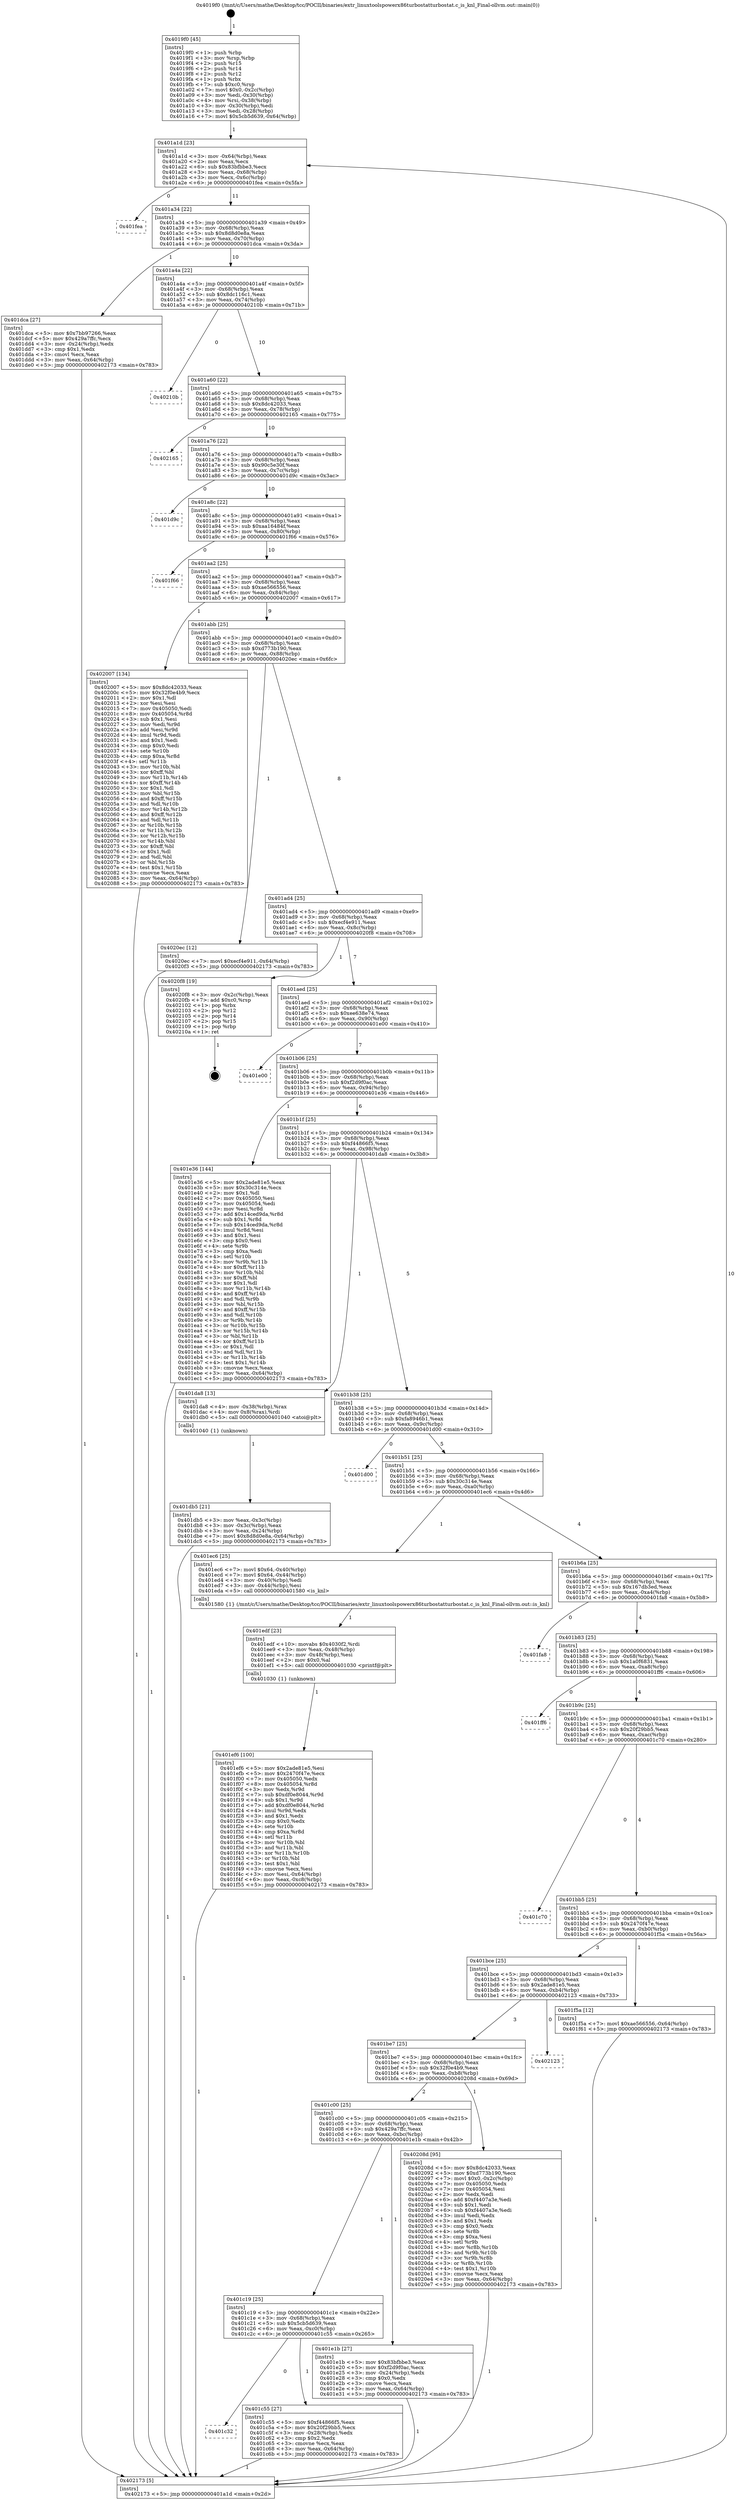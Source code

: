 digraph "0x4019f0" {
  label = "0x4019f0 (/mnt/c/Users/mathe/Desktop/tcc/POCII/binaries/extr_linuxtoolspowerx86turbostatturbostat.c_is_knl_Final-ollvm.out::main(0))"
  labelloc = "t"
  node[shape=record]

  Entry [label="",width=0.3,height=0.3,shape=circle,fillcolor=black,style=filled]
  "0x401a1d" [label="{
     0x401a1d [23]\l
     | [instrs]\l
     &nbsp;&nbsp;0x401a1d \<+3\>: mov -0x64(%rbp),%eax\l
     &nbsp;&nbsp;0x401a20 \<+2\>: mov %eax,%ecx\l
     &nbsp;&nbsp;0x401a22 \<+6\>: sub $0x83bfbbe3,%ecx\l
     &nbsp;&nbsp;0x401a28 \<+3\>: mov %eax,-0x68(%rbp)\l
     &nbsp;&nbsp;0x401a2b \<+3\>: mov %ecx,-0x6c(%rbp)\l
     &nbsp;&nbsp;0x401a2e \<+6\>: je 0000000000401fea \<main+0x5fa\>\l
  }"]
  "0x401fea" [label="{
     0x401fea\l
  }", style=dashed]
  "0x401a34" [label="{
     0x401a34 [22]\l
     | [instrs]\l
     &nbsp;&nbsp;0x401a34 \<+5\>: jmp 0000000000401a39 \<main+0x49\>\l
     &nbsp;&nbsp;0x401a39 \<+3\>: mov -0x68(%rbp),%eax\l
     &nbsp;&nbsp;0x401a3c \<+5\>: sub $0x8d8d0e8a,%eax\l
     &nbsp;&nbsp;0x401a41 \<+3\>: mov %eax,-0x70(%rbp)\l
     &nbsp;&nbsp;0x401a44 \<+6\>: je 0000000000401dca \<main+0x3da\>\l
  }"]
  Exit [label="",width=0.3,height=0.3,shape=circle,fillcolor=black,style=filled,peripheries=2]
  "0x401dca" [label="{
     0x401dca [27]\l
     | [instrs]\l
     &nbsp;&nbsp;0x401dca \<+5\>: mov $0x7bb97266,%eax\l
     &nbsp;&nbsp;0x401dcf \<+5\>: mov $0x429a7ffc,%ecx\l
     &nbsp;&nbsp;0x401dd4 \<+3\>: mov -0x24(%rbp),%edx\l
     &nbsp;&nbsp;0x401dd7 \<+3\>: cmp $0x1,%edx\l
     &nbsp;&nbsp;0x401dda \<+3\>: cmovl %ecx,%eax\l
     &nbsp;&nbsp;0x401ddd \<+3\>: mov %eax,-0x64(%rbp)\l
     &nbsp;&nbsp;0x401de0 \<+5\>: jmp 0000000000402173 \<main+0x783\>\l
  }"]
  "0x401a4a" [label="{
     0x401a4a [22]\l
     | [instrs]\l
     &nbsp;&nbsp;0x401a4a \<+5\>: jmp 0000000000401a4f \<main+0x5f\>\l
     &nbsp;&nbsp;0x401a4f \<+3\>: mov -0x68(%rbp),%eax\l
     &nbsp;&nbsp;0x401a52 \<+5\>: sub $0x8dc116c1,%eax\l
     &nbsp;&nbsp;0x401a57 \<+3\>: mov %eax,-0x74(%rbp)\l
     &nbsp;&nbsp;0x401a5a \<+6\>: je 000000000040210b \<main+0x71b\>\l
  }"]
  "0x401ef6" [label="{
     0x401ef6 [100]\l
     | [instrs]\l
     &nbsp;&nbsp;0x401ef6 \<+5\>: mov $0x2ade81e5,%esi\l
     &nbsp;&nbsp;0x401efb \<+5\>: mov $0x2470f47e,%ecx\l
     &nbsp;&nbsp;0x401f00 \<+7\>: mov 0x405050,%edx\l
     &nbsp;&nbsp;0x401f07 \<+8\>: mov 0x405054,%r8d\l
     &nbsp;&nbsp;0x401f0f \<+3\>: mov %edx,%r9d\l
     &nbsp;&nbsp;0x401f12 \<+7\>: sub $0xdf0e8044,%r9d\l
     &nbsp;&nbsp;0x401f19 \<+4\>: sub $0x1,%r9d\l
     &nbsp;&nbsp;0x401f1d \<+7\>: add $0xdf0e8044,%r9d\l
     &nbsp;&nbsp;0x401f24 \<+4\>: imul %r9d,%edx\l
     &nbsp;&nbsp;0x401f28 \<+3\>: and $0x1,%edx\l
     &nbsp;&nbsp;0x401f2b \<+3\>: cmp $0x0,%edx\l
     &nbsp;&nbsp;0x401f2e \<+4\>: sete %r10b\l
     &nbsp;&nbsp;0x401f32 \<+4\>: cmp $0xa,%r8d\l
     &nbsp;&nbsp;0x401f36 \<+4\>: setl %r11b\l
     &nbsp;&nbsp;0x401f3a \<+3\>: mov %r10b,%bl\l
     &nbsp;&nbsp;0x401f3d \<+3\>: and %r11b,%bl\l
     &nbsp;&nbsp;0x401f40 \<+3\>: xor %r11b,%r10b\l
     &nbsp;&nbsp;0x401f43 \<+3\>: or %r10b,%bl\l
     &nbsp;&nbsp;0x401f46 \<+3\>: test $0x1,%bl\l
     &nbsp;&nbsp;0x401f49 \<+3\>: cmovne %ecx,%esi\l
     &nbsp;&nbsp;0x401f4c \<+3\>: mov %esi,-0x64(%rbp)\l
     &nbsp;&nbsp;0x401f4f \<+6\>: mov %eax,-0xc8(%rbp)\l
     &nbsp;&nbsp;0x401f55 \<+5\>: jmp 0000000000402173 \<main+0x783\>\l
  }"]
  "0x40210b" [label="{
     0x40210b\l
  }", style=dashed]
  "0x401a60" [label="{
     0x401a60 [22]\l
     | [instrs]\l
     &nbsp;&nbsp;0x401a60 \<+5\>: jmp 0000000000401a65 \<main+0x75\>\l
     &nbsp;&nbsp;0x401a65 \<+3\>: mov -0x68(%rbp),%eax\l
     &nbsp;&nbsp;0x401a68 \<+5\>: sub $0x8dc42033,%eax\l
     &nbsp;&nbsp;0x401a6d \<+3\>: mov %eax,-0x78(%rbp)\l
     &nbsp;&nbsp;0x401a70 \<+6\>: je 0000000000402165 \<main+0x775\>\l
  }"]
  "0x401edf" [label="{
     0x401edf [23]\l
     | [instrs]\l
     &nbsp;&nbsp;0x401edf \<+10\>: movabs $0x4030f2,%rdi\l
     &nbsp;&nbsp;0x401ee9 \<+3\>: mov %eax,-0x48(%rbp)\l
     &nbsp;&nbsp;0x401eec \<+3\>: mov -0x48(%rbp),%esi\l
     &nbsp;&nbsp;0x401eef \<+2\>: mov $0x0,%al\l
     &nbsp;&nbsp;0x401ef1 \<+5\>: call 0000000000401030 \<printf@plt\>\l
     | [calls]\l
     &nbsp;&nbsp;0x401030 \{1\} (unknown)\l
  }"]
  "0x402165" [label="{
     0x402165\l
  }", style=dashed]
  "0x401a76" [label="{
     0x401a76 [22]\l
     | [instrs]\l
     &nbsp;&nbsp;0x401a76 \<+5\>: jmp 0000000000401a7b \<main+0x8b\>\l
     &nbsp;&nbsp;0x401a7b \<+3\>: mov -0x68(%rbp),%eax\l
     &nbsp;&nbsp;0x401a7e \<+5\>: sub $0x90c5e30f,%eax\l
     &nbsp;&nbsp;0x401a83 \<+3\>: mov %eax,-0x7c(%rbp)\l
     &nbsp;&nbsp;0x401a86 \<+6\>: je 0000000000401d9c \<main+0x3ac\>\l
  }"]
  "0x401db5" [label="{
     0x401db5 [21]\l
     | [instrs]\l
     &nbsp;&nbsp;0x401db5 \<+3\>: mov %eax,-0x3c(%rbp)\l
     &nbsp;&nbsp;0x401db8 \<+3\>: mov -0x3c(%rbp),%eax\l
     &nbsp;&nbsp;0x401dbb \<+3\>: mov %eax,-0x24(%rbp)\l
     &nbsp;&nbsp;0x401dbe \<+7\>: movl $0x8d8d0e8a,-0x64(%rbp)\l
     &nbsp;&nbsp;0x401dc5 \<+5\>: jmp 0000000000402173 \<main+0x783\>\l
  }"]
  "0x401d9c" [label="{
     0x401d9c\l
  }", style=dashed]
  "0x401a8c" [label="{
     0x401a8c [22]\l
     | [instrs]\l
     &nbsp;&nbsp;0x401a8c \<+5\>: jmp 0000000000401a91 \<main+0xa1\>\l
     &nbsp;&nbsp;0x401a91 \<+3\>: mov -0x68(%rbp),%eax\l
     &nbsp;&nbsp;0x401a94 \<+5\>: sub $0xaa16484f,%eax\l
     &nbsp;&nbsp;0x401a99 \<+3\>: mov %eax,-0x80(%rbp)\l
     &nbsp;&nbsp;0x401a9c \<+6\>: je 0000000000401f66 \<main+0x576\>\l
  }"]
  "0x4019f0" [label="{
     0x4019f0 [45]\l
     | [instrs]\l
     &nbsp;&nbsp;0x4019f0 \<+1\>: push %rbp\l
     &nbsp;&nbsp;0x4019f1 \<+3\>: mov %rsp,%rbp\l
     &nbsp;&nbsp;0x4019f4 \<+2\>: push %r15\l
     &nbsp;&nbsp;0x4019f6 \<+2\>: push %r14\l
     &nbsp;&nbsp;0x4019f8 \<+2\>: push %r12\l
     &nbsp;&nbsp;0x4019fa \<+1\>: push %rbx\l
     &nbsp;&nbsp;0x4019fb \<+7\>: sub $0xc0,%rsp\l
     &nbsp;&nbsp;0x401a02 \<+7\>: movl $0x0,-0x2c(%rbp)\l
     &nbsp;&nbsp;0x401a09 \<+3\>: mov %edi,-0x30(%rbp)\l
     &nbsp;&nbsp;0x401a0c \<+4\>: mov %rsi,-0x38(%rbp)\l
     &nbsp;&nbsp;0x401a10 \<+3\>: mov -0x30(%rbp),%edi\l
     &nbsp;&nbsp;0x401a13 \<+3\>: mov %edi,-0x28(%rbp)\l
     &nbsp;&nbsp;0x401a16 \<+7\>: movl $0x5cb5d639,-0x64(%rbp)\l
  }"]
  "0x401f66" [label="{
     0x401f66\l
  }", style=dashed]
  "0x401aa2" [label="{
     0x401aa2 [25]\l
     | [instrs]\l
     &nbsp;&nbsp;0x401aa2 \<+5\>: jmp 0000000000401aa7 \<main+0xb7\>\l
     &nbsp;&nbsp;0x401aa7 \<+3\>: mov -0x68(%rbp),%eax\l
     &nbsp;&nbsp;0x401aaa \<+5\>: sub $0xae566556,%eax\l
     &nbsp;&nbsp;0x401aaf \<+6\>: mov %eax,-0x84(%rbp)\l
     &nbsp;&nbsp;0x401ab5 \<+6\>: je 0000000000402007 \<main+0x617\>\l
  }"]
  "0x402173" [label="{
     0x402173 [5]\l
     | [instrs]\l
     &nbsp;&nbsp;0x402173 \<+5\>: jmp 0000000000401a1d \<main+0x2d\>\l
  }"]
  "0x402007" [label="{
     0x402007 [134]\l
     | [instrs]\l
     &nbsp;&nbsp;0x402007 \<+5\>: mov $0x8dc42033,%eax\l
     &nbsp;&nbsp;0x40200c \<+5\>: mov $0x32f0e4b9,%ecx\l
     &nbsp;&nbsp;0x402011 \<+2\>: mov $0x1,%dl\l
     &nbsp;&nbsp;0x402013 \<+2\>: xor %esi,%esi\l
     &nbsp;&nbsp;0x402015 \<+7\>: mov 0x405050,%edi\l
     &nbsp;&nbsp;0x40201c \<+8\>: mov 0x405054,%r8d\l
     &nbsp;&nbsp;0x402024 \<+3\>: sub $0x1,%esi\l
     &nbsp;&nbsp;0x402027 \<+3\>: mov %edi,%r9d\l
     &nbsp;&nbsp;0x40202a \<+3\>: add %esi,%r9d\l
     &nbsp;&nbsp;0x40202d \<+4\>: imul %r9d,%edi\l
     &nbsp;&nbsp;0x402031 \<+3\>: and $0x1,%edi\l
     &nbsp;&nbsp;0x402034 \<+3\>: cmp $0x0,%edi\l
     &nbsp;&nbsp;0x402037 \<+4\>: sete %r10b\l
     &nbsp;&nbsp;0x40203b \<+4\>: cmp $0xa,%r8d\l
     &nbsp;&nbsp;0x40203f \<+4\>: setl %r11b\l
     &nbsp;&nbsp;0x402043 \<+3\>: mov %r10b,%bl\l
     &nbsp;&nbsp;0x402046 \<+3\>: xor $0xff,%bl\l
     &nbsp;&nbsp;0x402049 \<+3\>: mov %r11b,%r14b\l
     &nbsp;&nbsp;0x40204c \<+4\>: xor $0xff,%r14b\l
     &nbsp;&nbsp;0x402050 \<+3\>: xor $0x1,%dl\l
     &nbsp;&nbsp;0x402053 \<+3\>: mov %bl,%r15b\l
     &nbsp;&nbsp;0x402056 \<+4\>: and $0xff,%r15b\l
     &nbsp;&nbsp;0x40205a \<+3\>: and %dl,%r10b\l
     &nbsp;&nbsp;0x40205d \<+3\>: mov %r14b,%r12b\l
     &nbsp;&nbsp;0x402060 \<+4\>: and $0xff,%r12b\l
     &nbsp;&nbsp;0x402064 \<+3\>: and %dl,%r11b\l
     &nbsp;&nbsp;0x402067 \<+3\>: or %r10b,%r15b\l
     &nbsp;&nbsp;0x40206a \<+3\>: or %r11b,%r12b\l
     &nbsp;&nbsp;0x40206d \<+3\>: xor %r12b,%r15b\l
     &nbsp;&nbsp;0x402070 \<+3\>: or %r14b,%bl\l
     &nbsp;&nbsp;0x402073 \<+3\>: xor $0xff,%bl\l
     &nbsp;&nbsp;0x402076 \<+3\>: or $0x1,%dl\l
     &nbsp;&nbsp;0x402079 \<+2\>: and %dl,%bl\l
     &nbsp;&nbsp;0x40207b \<+3\>: or %bl,%r15b\l
     &nbsp;&nbsp;0x40207e \<+4\>: test $0x1,%r15b\l
     &nbsp;&nbsp;0x402082 \<+3\>: cmovne %ecx,%eax\l
     &nbsp;&nbsp;0x402085 \<+3\>: mov %eax,-0x64(%rbp)\l
     &nbsp;&nbsp;0x402088 \<+5\>: jmp 0000000000402173 \<main+0x783\>\l
  }"]
  "0x401abb" [label="{
     0x401abb [25]\l
     | [instrs]\l
     &nbsp;&nbsp;0x401abb \<+5\>: jmp 0000000000401ac0 \<main+0xd0\>\l
     &nbsp;&nbsp;0x401ac0 \<+3\>: mov -0x68(%rbp),%eax\l
     &nbsp;&nbsp;0x401ac3 \<+5\>: sub $0xd773b190,%eax\l
     &nbsp;&nbsp;0x401ac8 \<+6\>: mov %eax,-0x88(%rbp)\l
     &nbsp;&nbsp;0x401ace \<+6\>: je 00000000004020ec \<main+0x6fc\>\l
  }"]
  "0x401c32" [label="{
     0x401c32\l
  }", style=dashed]
  "0x4020ec" [label="{
     0x4020ec [12]\l
     | [instrs]\l
     &nbsp;&nbsp;0x4020ec \<+7\>: movl $0xecf4e911,-0x64(%rbp)\l
     &nbsp;&nbsp;0x4020f3 \<+5\>: jmp 0000000000402173 \<main+0x783\>\l
  }"]
  "0x401ad4" [label="{
     0x401ad4 [25]\l
     | [instrs]\l
     &nbsp;&nbsp;0x401ad4 \<+5\>: jmp 0000000000401ad9 \<main+0xe9\>\l
     &nbsp;&nbsp;0x401ad9 \<+3\>: mov -0x68(%rbp),%eax\l
     &nbsp;&nbsp;0x401adc \<+5\>: sub $0xecf4e911,%eax\l
     &nbsp;&nbsp;0x401ae1 \<+6\>: mov %eax,-0x8c(%rbp)\l
     &nbsp;&nbsp;0x401ae7 \<+6\>: je 00000000004020f8 \<main+0x708\>\l
  }"]
  "0x401c55" [label="{
     0x401c55 [27]\l
     | [instrs]\l
     &nbsp;&nbsp;0x401c55 \<+5\>: mov $0xf44866f5,%eax\l
     &nbsp;&nbsp;0x401c5a \<+5\>: mov $0x20f29bb5,%ecx\l
     &nbsp;&nbsp;0x401c5f \<+3\>: mov -0x28(%rbp),%edx\l
     &nbsp;&nbsp;0x401c62 \<+3\>: cmp $0x2,%edx\l
     &nbsp;&nbsp;0x401c65 \<+3\>: cmovne %ecx,%eax\l
     &nbsp;&nbsp;0x401c68 \<+3\>: mov %eax,-0x64(%rbp)\l
     &nbsp;&nbsp;0x401c6b \<+5\>: jmp 0000000000402173 \<main+0x783\>\l
  }"]
  "0x4020f8" [label="{
     0x4020f8 [19]\l
     | [instrs]\l
     &nbsp;&nbsp;0x4020f8 \<+3\>: mov -0x2c(%rbp),%eax\l
     &nbsp;&nbsp;0x4020fb \<+7\>: add $0xc0,%rsp\l
     &nbsp;&nbsp;0x402102 \<+1\>: pop %rbx\l
     &nbsp;&nbsp;0x402103 \<+2\>: pop %r12\l
     &nbsp;&nbsp;0x402105 \<+2\>: pop %r14\l
     &nbsp;&nbsp;0x402107 \<+2\>: pop %r15\l
     &nbsp;&nbsp;0x402109 \<+1\>: pop %rbp\l
     &nbsp;&nbsp;0x40210a \<+1\>: ret\l
  }"]
  "0x401aed" [label="{
     0x401aed [25]\l
     | [instrs]\l
     &nbsp;&nbsp;0x401aed \<+5\>: jmp 0000000000401af2 \<main+0x102\>\l
     &nbsp;&nbsp;0x401af2 \<+3\>: mov -0x68(%rbp),%eax\l
     &nbsp;&nbsp;0x401af5 \<+5\>: sub $0xee638e74,%eax\l
     &nbsp;&nbsp;0x401afa \<+6\>: mov %eax,-0x90(%rbp)\l
     &nbsp;&nbsp;0x401b00 \<+6\>: je 0000000000401e00 \<main+0x410\>\l
  }"]
  "0x401c19" [label="{
     0x401c19 [25]\l
     | [instrs]\l
     &nbsp;&nbsp;0x401c19 \<+5\>: jmp 0000000000401c1e \<main+0x22e\>\l
     &nbsp;&nbsp;0x401c1e \<+3\>: mov -0x68(%rbp),%eax\l
     &nbsp;&nbsp;0x401c21 \<+5\>: sub $0x5cb5d639,%eax\l
     &nbsp;&nbsp;0x401c26 \<+6\>: mov %eax,-0xc0(%rbp)\l
     &nbsp;&nbsp;0x401c2c \<+6\>: je 0000000000401c55 \<main+0x265\>\l
  }"]
  "0x401e00" [label="{
     0x401e00\l
  }", style=dashed]
  "0x401b06" [label="{
     0x401b06 [25]\l
     | [instrs]\l
     &nbsp;&nbsp;0x401b06 \<+5\>: jmp 0000000000401b0b \<main+0x11b\>\l
     &nbsp;&nbsp;0x401b0b \<+3\>: mov -0x68(%rbp),%eax\l
     &nbsp;&nbsp;0x401b0e \<+5\>: sub $0xf2d9f0ac,%eax\l
     &nbsp;&nbsp;0x401b13 \<+6\>: mov %eax,-0x94(%rbp)\l
     &nbsp;&nbsp;0x401b19 \<+6\>: je 0000000000401e36 \<main+0x446\>\l
  }"]
  "0x401e1b" [label="{
     0x401e1b [27]\l
     | [instrs]\l
     &nbsp;&nbsp;0x401e1b \<+5\>: mov $0x83bfbbe3,%eax\l
     &nbsp;&nbsp;0x401e20 \<+5\>: mov $0xf2d9f0ac,%ecx\l
     &nbsp;&nbsp;0x401e25 \<+3\>: mov -0x24(%rbp),%edx\l
     &nbsp;&nbsp;0x401e28 \<+3\>: cmp $0x0,%edx\l
     &nbsp;&nbsp;0x401e2b \<+3\>: cmove %ecx,%eax\l
     &nbsp;&nbsp;0x401e2e \<+3\>: mov %eax,-0x64(%rbp)\l
     &nbsp;&nbsp;0x401e31 \<+5\>: jmp 0000000000402173 \<main+0x783\>\l
  }"]
  "0x401e36" [label="{
     0x401e36 [144]\l
     | [instrs]\l
     &nbsp;&nbsp;0x401e36 \<+5\>: mov $0x2ade81e5,%eax\l
     &nbsp;&nbsp;0x401e3b \<+5\>: mov $0x30c314e,%ecx\l
     &nbsp;&nbsp;0x401e40 \<+2\>: mov $0x1,%dl\l
     &nbsp;&nbsp;0x401e42 \<+7\>: mov 0x405050,%esi\l
     &nbsp;&nbsp;0x401e49 \<+7\>: mov 0x405054,%edi\l
     &nbsp;&nbsp;0x401e50 \<+3\>: mov %esi,%r8d\l
     &nbsp;&nbsp;0x401e53 \<+7\>: add $0x14ced9da,%r8d\l
     &nbsp;&nbsp;0x401e5a \<+4\>: sub $0x1,%r8d\l
     &nbsp;&nbsp;0x401e5e \<+7\>: sub $0x14ced9da,%r8d\l
     &nbsp;&nbsp;0x401e65 \<+4\>: imul %r8d,%esi\l
     &nbsp;&nbsp;0x401e69 \<+3\>: and $0x1,%esi\l
     &nbsp;&nbsp;0x401e6c \<+3\>: cmp $0x0,%esi\l
     &nbsp;&nbsp;0x401e6f \<+4\>: sete %r9b\l
     &nbsp;&nbsp;0x401e73 \<+3\>: cmp $0xa,%edi\l
     &nbsp;&nbsp;0x401e76 \<+4\>: setl %r10b\l
     &nbsp;&nbsp;0x401e7a \<+3\>: mov %r9b,%r11b\l
     &nbsp;&nbsp;0x401e7d \<+4\>: xor $0xff,%r11b\l
     &nbsp;&nbsp;0x401e81 \<+3\>: mov %r10b,%bl\l
     &nbsp;&nbsp;0x401e84 \<+3\>: xor $0xff,%bl\l
     &nbsp;&nbsp;0x401e87 \<+3\>: xor $0x1,%dl\l
     &nbsp;&nbsp;0x401e8a \<+3\>: mov %r11b,%r14b\l
     &nbsp;&nbsp;0x401e8d \<+4\>: and $0xff,%r14b\l
     &nbsp;&nbsp;0x401e91 \<+3\>: and %dl,%r9b\l
     &nbsp;&nbsp;0x401e94 \<+3\>: mov %bl,%r15b\l
     &nbsp;&nbsp;0x401e97 \<+4\>: and $0xff,%r15b\l
     &nbsp;&nbsp;0x401e9b \<+3\>: and %dl,%r10b\l
     &nbsp;&nbsp;0x401e9e \<+3\>: or %r9b,%r14b\l
     &nbsp;&nbsp;0x401ea1 \<+3\>: or %r10b,%r15b\l
     &nbsp;&nbsp;0x401ea4 \<+3\>: xor %r15b,%r14b\l
     &nbsp;&nbsp;0x401ea7 \<+3\>: or %bl,%r11b\l
     &nbsp;&nbsp;0x401eaa \<+4\>: xor $0xff,%r11b\l
     &nbsp;&nbsp;0x401eae \<+3\>: or $0x1,%dl\l
     &nbsp;&nbsp;0x401eb1 \<+3\>: and %dl,%r11b\l
     &nbsp;&nbsp;0x401eb4 \<+3\>: or %r11b,%r14b\l
     &nbsp;&nbsp;0x401eb7 \<+4\>: test $0x1,%r14b\l
     &nbsp;&nbsp;0x401ebb \<+3\>: cmovne %ecx,%eax\l
     &nbsp;&nbsp;0x401ebe \<+3\>: mov %eax,-0x64(%rbp)\l
     &nbsp;&nbsp;0x401ec1 \<+5\>: jmp 0000000000402173 \<main+0x783\>\l
  }"]
  "0x401b1f" [label="{
     0x401b1f [25]\l
     | [instrs]\l
     &nbsp;&nbsp;0x401b1f \<+5\>: jmp 0000000000401b24 \<main+0x134\>\l
     &nbsp;&nbsp;0x401b24 \<+3\>: mov -0x68(%rbp),%eax\l
     &nbsp;&nbsp;0x401b27 \<+5\>: sub $0xf44866f5,%eax\l
     &nbsp;&nbsp;0x401b2c \<+6\>: mov %eax,-0x98(%rbp)\l
     &nbsp;&nbsp;0x401b32 \<+6\>: je 0000000000401da8 \<main+0x3b8\>\l
  }"]
  "0x401c00" [label="{
     0x401c00 [25]\l
     | [instrs]\l
     &nbsp;&nbsp;0x401c00 \<+5\>: jmp 0000000000401c05 \<main+0x215\>\l
     &nbsp;&nbsp;0x401c05 \<+3\>: mov -0x68(%rbp),%eax\l
     &nbsp;&nbsp;0x401c08 \<+5\>: sub $0x429a7ffc,%eax\l
     &nbsp;&nbsp;0x401c0d \<+6\>: mov %eax,-0xbc(%rbp)\l
     &nbsp;&nbsp;0x401c13 \<+6\>: je 0000000000401e1b \<main+0x42b\>\l
  }"]
  "0x401da8" [label="{
     0x401da8 [13]\l
     | [instrs]\l
     &nbsp;&nbsp;0x401da8 \<+4\>: mov -0x38(%rbp),%rax\l
     &nbsp;&nbsp;0x401dac \<+4\>: mov 0x8(%rax),%rdi\l
     &nbsp;&nbsp;0x401db0 \<+5\>: call 0000000000401040 \<atoi@plt\>\l
     | [calls]\l
     &nbsp;&nbsp;0x401040 \{1\} (unknown)\l
  }"]
  "0x401b38" [label="{
     0x401b38 [25]\l
     | [instrs]\l
     &nbsp;&nbsp;0x401b38 \<+5\>: jmp 0000000000401b3d \<main+0x14d\>\l
     &nbsp;&nbsp;0x401b3d \<+3\>: mov -0x68(%rbp),%eax\l
     &nbsp;&nbsp;0x401b40 \<+5\>: sub $0xfa8946b1,%eax\l
     &nbsp;&nbsp;0x401b45 \<+6\>: mov %eax,-0x9c(%rbp)\l
     &nbsp;&nbsp;0x401b4b \<+6\>: je 0000000000401d00 \<main+0x310\>\l
  }"]
  "0x40208d" [label="{
     0x40208d [95]\l
     | [instrs]\l
     &nbsp;&nbsp;0x40208d \<+5\>: mov $0x8dc42033,%eax\l
     &nbsp;&nbsp;0x402092 \<+5\>: mov $0xd773b190,%ecx\l
     &nbsp;&nbsp;0x402097 \<+7\>: movl $0x0,-0x2c(%rbp)\l
     &nbsp;&nbsp;0x40209e \<+7\>: mov 0x405050,%edx\l
     &nbsp;&nbsp;0x4020a5 \<+7\>: mov 0x405054,%esi\l
     &nbsp;&nbsp;0x4020ac \<+2\>: mov %edx,%edi\l
     &nbsp;&nbsp;0x4020ae \<+6\>: add $0xf4407a3e,%edi\l
     &nbsp;&nbsp;0x4020b4 \<+3\>: sub $0x1,%edi\l
     &nbsp;&nbsp;0x4020b7 \<+6\>: sub $0xf4407a3e,%edi\l
     &nbsp;&nbsp;0x4020bd \<+3\>: imul %edi,%edx\l
     &nbsp;&nbsp;0x4020c0 \<+3\>: and $0x1,%edx\l
     &nbsp;&nbsp;0x4020c3 \<+3\>: cmp $0x0,%edx\l
     &nbsp;&nbsp;0x4020c6 \<+4\>: sete %r8b\l
     &nbsp;&nbsp;0x4020ca \<+3\>: cmp $0xa,%esi\l
     &nbsp;&nbsp;0x4020cd \<+4\>: setl %r9b\l
     &nbsp;&nbsp;0x4020d1 \<+3\>: mov %r8b,%r10b\l
     &nbsp;&nbsp;0x4020d4 \<+3\>: and %r9b,%r10b\l
     &nbsp;&nbsp;0x4020d7 \<+3\>: xor %r9b,%r8b\l
     &nbsp;&nbsp;0x4020da \<+3\>: or %r8b,%r10b\l
     &nbsp;&nbsp;0x4020dd \<+4\>: test $0x1,%r10b\l
     &nbsp;&nbsp;0x4020e1 \<+3\>: cmovne %ecx,%eax\l
     &nbsp;&nbsp;0x4020e4 \<+3\>: mov %eax,-0x64(%rbp)\l
     &nbsp;&nbsp;0x4020e7 \<+5\>: jmp 0000000000402173 \<main+0x783\>\l
  }"]
  "0x401d00" [label="{
     0x401d00\l
  }", style=dashed]
  "0x401b51" [label="{
     0x401b51 [25]\l
     | [instrs]\l
     &nbsp;&nbsp;0x401b51 \<+5\>: jmp 0000000000401b56 \<main+0x166\>\l
     &nbsp;&nbsp;0x401b56 \<+3\>: mov -0x68(%rbp),%eax\l
     &nbsp;&nbsp;0x401b59 \<+5\>: sub $0x30c314e,%eax\l
     &nbsp;&nbsp;0x401b5e \<+6\>: mov %eax,-0xa0(%rbp)\l
     &nbsp;&nbsp;0x401b64 \<+6\>: je 0000000000401ec6 \<main+0x4d6\>\l
  }"]
  "0x401be7" [label="{
     0x401be7 [25]\l
     | [instrs]\l
     &nbsp;&nbsp;0x401be7 \<+5\>: jmp 0000000000401bec \<main+0x1fc\>\l
     &nbsp;&nbsp;0x401bec \<+3\>: mov -0x68(%rbp),%eax\l
     &nbsp;&nbsp;0x401bef \<+5\>: sub $0x32f0e4b9,%eax\l
     &nbsp;&nbsp;0x401bf4 \<+6\>: mov %eax,-0xb8(%rbp)\l
     &nbsp;&nbsp;0x401bfa \<+6\>: je 000000000040208d \<main+0x69d\>\l
  }"]
  "0x401ec6" [label="{
     0x401ec6 [25]\l
     | [instrs]\l
     &nbsp;&nbsp;0x401ec6 \<+7\>: movl $0x64,-0x40(%rbp)\l
     &nbsp;&nbsp;0x401ecd \<+7\>: movl $0x64,-0x44(%rbp)\l
     &nbsp;&nbsp;0x401ed4 \<+3\>: mov -0x40(%rbp),%edi\l
     &nbsp;&nbsp;0x401ed7 \<+3\>: mov -0x44(%rbp),%esi\l
     &nbsp;&nbsp;0x401eda \<+5\>: call 0000000000401580 \<is_knl\>\l
     | [calls]\l
     &nbsp;&nbsp;0x401580 \{1\} (/mnt/c/Users/mathe/Desktop/tcc/POCII/binaries/extr_linuxtoolspowerx86turbostatturbostat.c_is_knl_Final-ollvm.out::is_knl)\l
  }"]
  "0x401b6a" [label="{
     0x401b6a [25]\l
     | [instrs]\l
     &nbsp;&nbsp;0x401b6a \<+5\>: jmp 0000000000401b6f \<main+0x17f\>\l
     &nbsp;&nbsp;0x401b6f \<+3\>: mov -0x68(%rbp),%eax\l
     &nbsp;&nbsp;0x401b72 \<+5\>: sub $0x167db3ed,%eax\l
     &nbsp;&nbsp;0x401b77 \<+6\>: mov %eax,-0xa4(%rbp)\l
     &nbsp;&nbsp;0x401b7d \<+6\>: je 0000000000401fa8 \<main+0x5b8\>\l
  }"]
  "0x402123" [label="{
     0x402123\l
  }", style=dashed]
  "0x401fa8" [label="{
     0x401fa8\l
  }", style=dashed]
  "0x401b83" [label="{
     0x401b83 [25]\l
     | [instrs]\l
     &nbsp;&nbsp;0x401b83 \<+5\>: jmp 0000000000401b88 \<main+0x198\>\l
     &nbsp;&nbsp;0x401b88 \<+3\>: mov -0x68(%rbp),%eax\l
     &nbsp;&nbsp;0x401b8b \<+5\>: sub $0x1a0f6831,%eax\l
     &nbsp;&nbsp;0x401b90 \<+6\>: mov %eax,-0xa8(%rbp)\l
     &nbsp;&nbsp;0x401b96 \<+6\>: je 0000000000401ff6 \<main+0x606\>\l
  }"]
  "0x401bce" [label="{
     0x401bce [25]\l
     | [instrs]\l
     &nbsp;&nbsp;0x401bce \<+5\>: jmp 0000000000401bd3 \<main+0x1e3\>\l
     &nbsp;&nbsp;0x401bd3 \<+3\>: mov -0x68(%rbp),%eax\l
     &nbsp;&nbsp;0x401bd6 \<+5\>: sub $0x2ade81e5,%eax\l
     &nbsp;&nbsp;0x401bdb \<+6\>: mov %eax,-0xb4(%rbp)\l
     &nbsp;&nbsp;0x401be1 \<+6\>: je 0000000000402123 \<main+0x733\>\l
  }"]
  "0x401ff6" [label="{
     0x401ff6\l
  }", style=dashed]
  "0x401b9c" [label="{
     0x401b9c [25]\l
     | [instrs]\l
     &nbsp;&nbsp;0x401b9c \<+5\>: jmp 0000000000401ba1 \<main+0x1b1\>\l
     &nbsp;&nbsp;0x401ba1 \<+3\>: mov -0x68(%rbp),%eax\l
     &nbsp;&nbsp;0x401ba4 \<+5\>: sub $0x20f29bb5,%eax\l
     &nbsp;&nbsp;0x401ba9 \<+6\>: mov %eax,-0xac(%rbp)\l
     &nbsp;&nbsp;0x401baf \<+6\>: je 0000000000401c70 \<main+0x280\>\l
  }"]
  "0x401f5a" [label="{
     0x401f5a [12]\l
     | [instrs]\l
     &nbsp;&nbsp;0x401f5a \<+7\>: movl $0xae566556,-0x64(%rbp)\l
     &nbsp;&nbsp;0x401f61 \<+5\>: jmp 0000000000402173 \<main+0x783\>\l
  }"]
  "0x401c70" [label="{
     0x401c70\l
  }", style=dashed]
  "0x401bb5" [label="{
     0x401bb5 [25]\l
     | [instrs]\l
     &nbsp;&nbsp;0x401bb5 \<+5\>: jmp 0000000000401bba \<main+0x1ca\>\l
     &nbsp;&nbsp;0x401bba \<+3\>: mov -0x68(%rbp),%eax\l
     &nbsp;&nbsp;0x401bbd \<+5\>: sub $0x2470f47e,%eax\l
     &nbsp;&nbsp;0x401bc2 \<+6\>: mov %eax,-0xb0(%rbp)\l
     &nbsp;&nbsp;0x401bc8 \<+6\>: je 0000000000401f5a \<main+0x56a\>\l
  }"]
  Entry -> "0x4019f0" [label=" 1"]
  "0x401a1d" -> "0x401fea" [label=" 0"]
  "0x401a1d" -> "0x401a34" [label=" 11"]
  "0x4020f8" -> Exit [label=" 1"]
  "0x401a34" -> "0x401dca" [label=" 1"]
  "0x401a34" -> "0x401a4a" [label=" 10"]
  "0x4020ec" -> "0x402173" [label=" 1"]
  "0x401a4a" -> "0x40210b" [label=" 0"]
  "0x401a4a" -> "0x401a60" [label=" 10"]
  "0x40208d" -> "0x402173" [label=" 1"]
  "0x401a60" -> "0x402165" [label=" 0"]
  "0x401a60" -> "0x401a76" [label=" 10"]
  "0x402007" -> "0x402173" [label=" 1"]
  "0x401a76" -> "0x401d9c" [label=" 0"]
  "0x401a76" -> "0x401a8c" [label=" 10"]
  "0x401f5a" -> "0x402173" [label=" 1"]
  "0x401a8c" -> "0x401f66" [label=" 0"]
  "0x401a8c" -> "0x401aa2" [label=" 10"]
  "0x401ef6" -> "0x402173" [label=" 1"]
  "0x401aa2" -> "0x402007" [label=" 1"]
  "0x401aa2" -> "0x401abb" [label=" 9"]
  "0x401edf" -> "0x401ef6" [label=" 1"]
  "0x401abb" -> "0x4020ec" [label=" 1"]
  "0x401abb" -> "0x401ad4" [label=" 8"]
  "0x401ec6" -> "0x401edf" [label=" 1"]
  "0x401ad4" -> "0x4020f8" [label=" 1"]
  "0x401ad4" -> "0x401aed" [label=" 7"]
  "0x401e36" -> "0x402173" [label=" 1"]
  "0x401aed" -> "0x401e00" [label=" 0"]
  "0x401aed" -> "0x401b06" [label=" 7"]
  "0x401dca" -> "0x402173" [label=" 1"]
  "0x401b06" -> "0x401e36" [label=" 1"]
  "0x401b06" -> "0x401b1f" [label=" 6"]
  "0x401db5" -> "0x402173" [label=" 1"]
  "0x401b1f" -> "0x401da8" [label=" 1"]
  "0x401b1f" -> "0x401b38" [label=" 5"]
  "0x402173" -> "0x401a1d" [label=" 10"]
  "0x401b38" -> "0x401d00" [label=" 0"]
  "0x401b38" -> "0x401b51" [label=" 5"]
  "0x4019f0" -> "0x401a1d" [label=" 1"]
  "0x401b51" -> "0x401ec6" [label=" 1"]
  "0x401b51" -> "0x401b6a" [label=" 4"]
  "0x401c19" -> "0x401c32" [label=" 0"]
  "0x401b6a" -> "0x401fa8" [label=" 0"]
  "0x401b6a" -> "0x401b83" [label=" 4"]
  "0x401c19" -> "0x401c55" [label=" 1"]
  "0x401b83" -> "0x401ff6" [label=" 0"]
  "0x401b83" -> "0x401b9c" [label=" 4"]
  "0x401c00" -> "0x401c19" [label=" 1"]
  "0x401b9c" -> "0x401c70" [label=" 0"]
  "0x401b9c" -> "0x401bb5" [label=" 4"]
  "0x401c00" -> "0x401e1b" [label=" 1"]
  "0x401bb5" -> "0x401f5a" [label=" 1"]
  "0x401bb5" -> "0x401bce" [label=" 3"]
  "0x401e1b" -> "0x402173" [label=" 1"]
  "0x401bce" -> "0x402123" [label=" 0"]
  "0x401bce" -> "0x401be7" [label=" 3"]
  "0x401c55" -> "0x402173" [label=" 1"]
  "0x401be7" -> "0x40208d" [label=" 1"]
  "0x401be7" -> "0x401c00" [label=" 2"]
  "0x401da8" -> "0x401db5" [label=" 1"]
}

